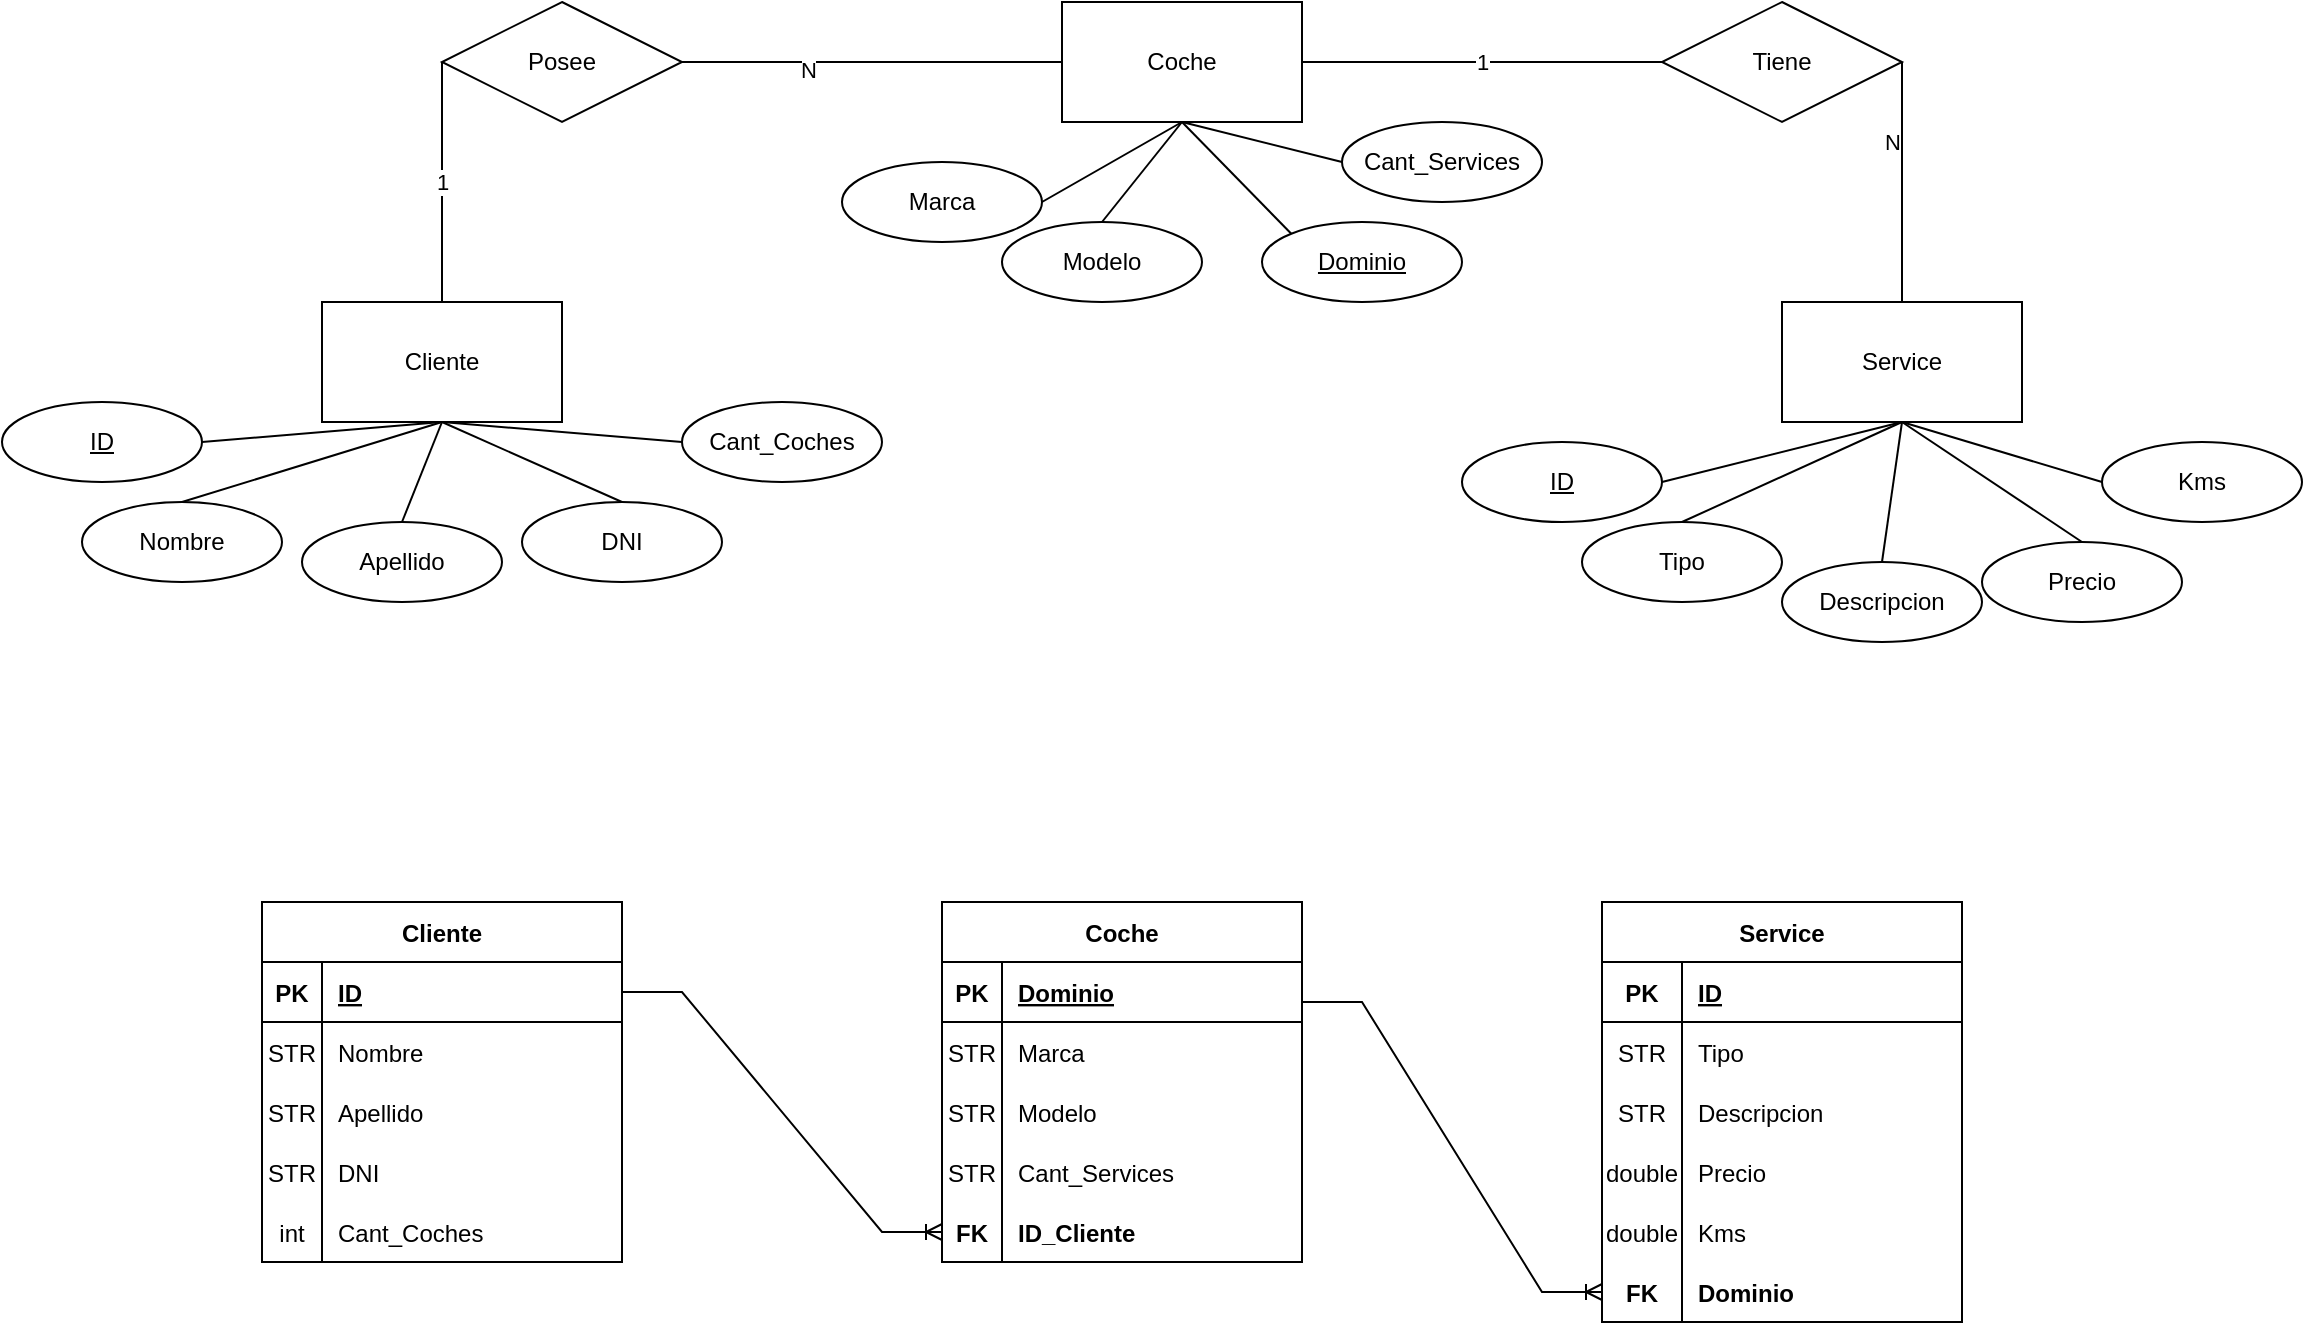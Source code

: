 <mxfile version="20.6.0" type="device"><diagram id="-aCa-4T68XS9ORPdDxDq" name="Page-1"><mxGraphModel dx="1310" dy="910" grid="1" gridSize="10" guides="1" tooltips="1" connect="1" arrows="1" fold="1" page="1" pageScale="1" pageWidth="850" pageHeight="1100" math="0" shadow="0"><root><mxCell id="0"/><mxCell id="1" parent="0"/><mxCell id="g1HrA_6jQgbpeSVKkK6t-1" value="Cliente" style="rounded=0;whiteSpace=wrap;html=1;" vertex="1" parent="1"><mxGeometry x="210" y="440" width="120" height="60" as="geometry"/></mxCell><mxCell id="g1HrA_6jQgbpeSVKkK6t-2" value="Nombre" style="ellipse;whiteSpace=wrap;html=1;align=center;" vertex="1" parent="1"><mxGeometry x="90" y="540" width="100" height="40" as="geometry"/></mxCell><mxCell id="g1HrA_6jQgbpeSVKkK6t-5" value="Apellido" style="ellipse;whiteSpace=wrap;html=1;align=center;" vertex="1" parent="1"><mxGeometry x="200" y="550" width="100" height="40" as="geometry"/></mxCell><mxCell id="g1HrA_6jQgbpeSVKkK6t-6" value="DNI" style="ellipse;whiteSpace=wrap;html=1;align=center;" vertex="1" parent="1"><mxGeometry x="310" y="540" width="100" height="40" as="geometry"/></mxCell><mxCell id="g1HrA_6jQgbpeSVKkK6t-9" value="" style="endArrow=none;html=1;rounded=0;entryX=0.5;entryY=1;entryDx=0;entryDy=0;exitX=0.5;exitY=0;exitDx=0;exitDy=0;" edge="1" parent="1" source="g1HrA_6jQgbpeSVKkK6t-2" target="g1HrA_6jQgbpeSVKkK6t-1"><mxGeometry relative="1" as="geometry"><mxPoint x="180" y="520" as="sourcePoint"/><mxPoint x="340" y="520" as="targetPoint"/></mxGeometry></mxCell><mxCell id="g1HrA_6jQgbpeSVKkK6t-10" value="" style="endArrow=none;html=1;rounded=0;exitX=0.5;exitY=1;exitDx=0;exitDy=0;entryX=0.5;entryY=0;entryDx=0;entryDy=0;" edge="1" parent="1" source="g1HrA_6jQgbpeSVKkK6t-1" target="g1HrA_6jQgbpeSVKkK6t-5"><mxGeometry relative="1" as="geometry"><mxPoint x="270" y="620" as="sourcePoint"/><mxPoint x="430" y="620" as="targetPoint"/></mxGeometry></mxCell><mxCell id="g1HrA_6jQgbpeSVKkK6t-12" value="" style="endArrow=none;html=1;rounded=0;exitX=0.5;exitY=1;exitDx=0;exitDy=0;entryX=0.5;entryY=0;entryDx=0;entryDy=0;entryPerimeter=0;" edge="1" parent="1" source="g1HrA_6jQgbpeSVKkK6t-1" target="g1HrA_6jQgbpeSVKkK6t-6"><mxGeometry relative="1" as="geometry"><mxPoint x="330" y="580" as="sourcePoint"/><mxPoint x="490" y="580" as="targetPoint"/></mxGeometry></mxCell><mxCell id="g1HrA_6jQgbpeSVKkK6t-13" value="Cant_Coches" style="ellipse;whiteSpace=wrap;html=1;align=center;" vertex="1" parent="1"><mxGeometry x="390" y="490" width="100" height="40" as="geometry"/></mxCell><mxCell id="g1HrA_6jQgbpeSVKkK6t-15" value="" style="endArrow=none;html=1;rounded=0;exitX=0.5;exitY=1;exitDx=0;exitDy=0;entryX=0;entryY=0.5;entryDx=0;entryDy=0;" edge="1" parent="1" source="g1HrA_6jQgbpeSVKkK6t-1" target="g1HrA_6jQgbpeSVKkK6t-13"><mxGeometry relative="1" as="geometry"><mxPoint x="280" y="510" as="sourcePoint"/><mxPoint x="370" y="550" as="targetPoint"/></mxGeometry></mxCell><mxCell id="g1HrA_6jQgbpeSVKkK6t-18" value="Coche" style="rounded=0;whiteSpace=wrap;html=1;" vertex="1" parent="1"><mxGeometry x="580" y="290" width="120" height="60" as="geometry"/></mxCell><mxCell id="g1HrA_6jQgbpeSVKkK6t-19" value="Marca" style="ellipse;whiteSpace=wrap;html=1;align=center;" vertex="1" parent="1"><mxGeometry x="470" y="370" width="100" height="40" as="geometry"/></mxCell><mxCell id="g1HrA_6jQgbpeSVKkK6t-20" value="Modelo" style="ellipse;whiteSpace=wrap;html=1;align=center;" vertex="1" parent="1"><mxGeometry x="550" y="400" width="100" height="40" as="geometry"/></mxCell><mxCell id="g1HrA_6jQgbpeSVKkK6t-21" value="&lt;u&gt;Dominio&lt;/u&gt;" style="ellipse;whiteSpace=wrap;html=1;align=center;" vertex="1" parent="1"><mxGeometry x="680" y="400" width="100" height="40" as="geometry"/></mxCell><mxCell id="g1HrA_6jQgbpeSVKkK6t-22" value="&lt;u&gt;ID&lt;/u&gt;" style="ellipse;whiteSpace=wrap;html=1;align=center;" vertex="1" parent="1"><mxGeometry x="50" y="490" width="100" height="40" as="geometry"/></mxCell><mxCell id="g1HrA_6jQgbpeSVKkK6t-23" value="" style="endArrow=none;html=1;rounded=0;exitX=1;exitY=0.5;exitDx=0;exitDy=0;entryX=0.5;entryY=1;entryDx=0;entryDy=0;" edge="1" parent="1" source="g1HrA_6jQgbpeSVKkK6t-22" target="g1HrA_6jQgbpeSVKkK6t-1"><mxGeometry relative="1" as="geometry"><mxPoint x="140" y="400" as="sourcePoint"/><mxPoint x="300" y="400" as="targetPoint"/></mxGeometry></mxCell><mxCell id="g1HrA_6jQgbpeSVKkK6t-25" value="" style="endArrow=none;html=1;rounded=0;entryX=0.5;entryY=1;entryDx=0;entryDy=0;exitX=0.5;exitY=0;exitDx=0;exitDy=0;" edge="1" parent="1" source="g1HrA_6jQgbpeSVKkK6t-20" target="g1HrA_6jQgbpeSVKkK6t-18"><mxGeometry relative="1" as="geometry"><mxPoint x="520" y="530" as="sourcePoint"/><mxPoint x="680" y="530" as="targetPoint"/></mxGeometry></mxCell><mxCell id="g1HrA_6jQgbpeSVKkK6t-26" value="" style="endArrow=none;html=1;rounded=0;entryX=0.5;entryY=1;entryDx=0;entryDy=0;exitX=0;exitY=0;exitDx=0;exitDy=0;" edge="1" parent="1" source="g1HrA_6jQgbpeSVKkK6t-21" target="g1HrA_6jQgbpeSVKkK6t-18"><mxGeometry relative="1" as="geometry"><mxPoint x="650" y="410.0" as="sourcePoint"/><mxPoint x="650" y="360.0" as="targetPoint"/></mxGeometry></mxCell><mxCell id="g1HrA_6jQgbpeSVKkK6t-27" value="" style="endArrow=none;html=1;rounded=0;entryX=0.5;entryY=1;entryDx=0;entryDy=0;exitX=1;exitY=0.5;exitDx=0;exitDy=0;" edge="1" parent="1" source="g1HrA_6jQgbpeSVKkK6t-19" target="g1HrA_6jQgbpeSVKkK6t-18"><mxGeometry relative="1" as="geometry"><mxPoint x="660" y="420.0" as="sourcePoint"/><mxPoint x="660" y="370.0" as="targetPoint"/></mxGeometry></mxCell><mxCell id="g1HrA_6jQgbpeSVKkK6t-29" value="Cant_Services" style="ellipse;whiteSpace=wrap;html=1;align=center;" vertex="1" parent="1"><mxGeometry x="720" y="350" width="100" height="40" as="geometry"/></mxCell><mxCell id="g1HrA_6jQgbpeSVKkK6t-30" value="" style="endArrow=none;html=1;rounded=0;entryX=0.5;entryY=1;entryDx=0;entryDy=0;exitX=0;exitY=0.5;exitDx=0;exitDy=0;" edge="1" parent="1" source="g1HrA_6jQgbpeSVKkK6t-29" target="g1HrA_6jQgbpeSVKkK6t-18"><mxGeometry relative="1" as="geometry"><mxPoint x="690" y="430.0" as="sourcePoint"/><mxPoint x="650" y="360.0" as="targetPoint"/></mxGeometry></mxCell><mxCell id="g1HrA_6jQgbpeSVKkK6t-31" value="Posee" style="shape=rhombus;perimeter=rhombusPerimeter;whiteSpace=wrap;html=1;align=center;" vertex="1" parent="1"><mxGeometry x="270" y="290" width="120" height="60" as="geometry"/></mxCell><mxCell id="g1HrA_6jQgbpeSVKkK6t-32" value="1" style="endArrow=none;html=1;rounded=0;entryX=0;entryY=0.5;entryDx=0;entryDy=0;exitX=0.5;exitY=0;exitDx=0;exitDy=0;" edge="1" parent="1" source="g1HrA_6jQgbpeSVKkK6t-1" target="g1HrA_6jQgbpeSVKkK6t-31"><mxGeometry relative="1" as="geometry"><mxPoint x="130" y="370" as="sourcePoint"/><mxPoint x="290" y="370" as="targetPoint"/></mxGeometry></mxCell><mxCell id="g1HrA_6jQgbpeSVKkK6t-33" value="" style="endArrow=none;html=1;rounded=0;entryX=0;entryY=0.5;entryDx=0;entryDy=0;exitX=1;exitY=0.5;exitDx=0;exitDy=0;" edge="1" parent="1" source="g1HrA_6jQgbpeSVKkK6t-31" target="g1HrA_6jQgbpeSVKkK6t-18"><mxGeometry relative="1" as="geometry"><mxPoint x="410" y="320" as="sourcePoint"/><mxPoint x="570" y="320" as="targetPoint"/></mxGeometry></mxCell><mxCell id="g1HrA_6jQgbpeSVKkK6t-83" value="N" style="edgeLabel;html=1;align=center;verticalAlign=middle;resizable=0;points=[];" vertex="1" connectable="0" parent="g1HrA_6jQgbpeSVKkK6t-33"><mxGeometry x="-0.334" y="-4" relative="1" as="geometry"><mxPoint x="-1" as="offset"/></mxGeometry></mxCell><mxCell id="g1HrA_6jQgbpeSVKkK6t-34" value="Cliente" style="shape=table;startSize=30;container=1;collapsible=1;childLayout=tableLayout;fixedRows=1;rowLines=0;fontStyle=1;align=center;resizeLast=1;" vertex="1" parent="1"><mxGeometry x="180" y="740" width="180" height="180" as="geometry"/></mxCell><mxCell id="g1HrA_6jQgbpeSVKkK6t-35" value="" style="shape=tableRow;horizontal=0;startSize=0;swimlaneHead=0;swimlaneBody=0;fillColor=none;collapsible=0;dropTarget=0;points=[[0,0.5],[1,0.5]];portConstraint=eastwest;top=0;left=0;right=0;bottom=1;" vertex="1" parent="g1HrA_6jQgbpeSVKkK6t-34"><mxGeometry y="30" width="180" height="30" as="geometry"/></mxCell><mxCell id="g1HrA_6jQgbpeSVKkK6t-36" value="PK" style="shape=partialRectangle;connectable=0;fillColor=none;top=0;left=0;bottom=0;right=0;fontStyle=1;overflow=hidden;" vertex="1" parent="g1HrA_6jQgbpeSVKkK6t-35"><mxGeometry width="30" height="30" as="geometry"><mxRectangle width="30" height="30" as="alternateBounds"/></mxGeometry></mxCell><mxCell id="g1HrA_6jQgbpeSVKkK6t-37" value="ID" style="shape=partialRectangle;connectable=0;fillColor=none;top=0;left=0;bottom=0;right=0;align=left;spacingLeft=6;fontStyle=5;overflow=hidden;" vertex="1" parent="g1HrA_6jQgbpeSVKkK6t-35"><mxGeometry x="30" width="150" height="30" as="geometry"><mxRectangle width="150" height="30" as="alternateBounds"/></mxGeometry></mxCell><mxCell id="g1HrA_6jQgbpeSVKkK6t-38" value="" style="shape=tableRow;horizontal=0;startSize=0;swimlaneHead=0;swimlaneBody=0;fillColor=none;collapsible=0;dropTarget=0;points=[[0,0.5],[1,0.5]];portConstraint=eastwest;top=0;left=0;right=0;bottom=0;" vertex="1" parent="g1HrA_6jQgbpeSVKkK6t-34"><mxGeometry y="60" width="180" height="30" as="geometry"/></mxCell><mxCell id="g1HrA_6jQgbpeSVKkK6t-39" value="STR" style="shape=partialRectangle;connectable=0;fillColor=none;top=0;left=0;bottom=0;right=0;editable=1;overflow=hidden;" vertex="1" parent="g1HrA_6jQgbpeSVKkK6t-38"><mxGeometry width="30" height="30" as="geometry"><mxRectangle width="30" height="30" as="alternateBounds"/></mxGeometry></mxCell><mxCell id="g1HrA_6jQgbpeSVKkK6t-40" value="Nombre" style="shape=partialRectangle;connectable=0;fillColor=none;top=0;left=0;bottom=0;right=0;align=left;spacingLeft=6;overflow=hidden;" vertex="1" parent="g1HrA_6jQgbpeSVKkK6t-38"><mxGeometry x="30" width="150" height="30" as="geometry"><mxRectangle width="150" height="30" as="alternateBounds"/></mxGeometry></mxCell><mxCell id="g1HrA_6jQgbpeSVKkK6t-41" value="" style="shape=tableRow;horizontal=0;startSize=0;swimlaneHead=0;swimlaneBody=0;fillColor=none;collapsible=0;dropTarget=0;points=[[0,0.5],[1,0.5]];portConstraint=eastwest;top=0;left=0;right=0;bottom=0;" vertex="1" parent="g1HrA_6jQgbpeSVKkK6t-34"><mxGeometry y="90" width="180" height="30" as="geometry"/></mxCell><mxCell id="g1HrA_6jQgbpeSVKkK6t-42" value="STR" style="shape=partialRectangle;connectable=0;fillColor=none;top=0;left=0;bottom=0;right=0;editable=1;overflow=hidden;" vertex="1" parent="g1HrA_6jQgbpeSVKkK6t-41"><mxGeometry width="30" height="30" as="geometry"><mxRectangle width="30" height="30" as="alternateBounds"/></mxGeometry></mxCell><mxCell id="g1HrA_6jQgbpeSVKkK6t-43" value="Apellido" style="shape=partialRectangle;connectable=0;fillColor=none;top=0;left=0;bottom=0;right=0;align=left;spacingLeft=6;overflow=hidden;" vertex="1" parent="g1HrA_6jQgbpeSVKkK6t-41"><mxGeometry x="30" width="150" height="30" as="geometry"><mxRectangle width="150" height="30" as="alternateBounds"/></mxGeometry></mxCell><mxCell id="g1HrA_6jQgbpeSVKkK6t-44" value="" style="shape=tableRow;horizontal=0;startSize=0;swimlaneHead=0;swimlaneBody=0;fillColor=none;collapsible=0;dropTarget=0;points=[[0,0.5],[1,0.5]];portConstraint=eastwest;top=0;left=0;right=0;bottom=0;" vertex="1" parent="g1HrA_6jQgbpeSVKkK6t-34"><mxGeometry y="120" width="180" height="30" as="geometry"/></mxCell><mxCell id="g1HrA_6jQgbpeSVKkK6t-45" value="STR" style="shape=partialRectangle;connectable=0;fillColor=none;top=0;left=0;bottom=0;right=0;editable=1;overflow=hidden;" vertex="1" parent="g1HrA_6jQgbpeSVKkK6t-44"><mxGeometry width="30" height="30" as="geometry"><mxRectangle width="30" height="30" as="alternateBounds"/></mxGeometry></mxCell><mxCell id="g1HrA_6jQgbpeSVKkK6t-46" value="DNI" style="shape=partialRectangle;connectable=0;fillColor=none;top=0;left=0;bottom=0;right=0;align=left;spacingLeft=6;overflow=hidden;" vertex="1" parent="g1HrA_6jQgbpeSVKkK6t-44"><mxGeometry x="30" width="150" height="30" as="geometry"><mxRectangle width="150" height="30" as="alternateBounds"/></mxGeometry></mxCell><mxCell id="g1HrA_6jQgbpeSVKkK6t-60" value="" style="shape=tableRow;horizontal=0;startSize=0;swimlaneHead=0;swimlaneBody=0;fillColor=none;collapsible=0;dropTarget=0;points=[[0,0.5],[1,0.5]];portConstraint=eastwest;top=0;left=0;right=0;bottom=0;" vertex="1" parent="g1HrA_6jQgbpeSVKkK6t-34"><mxGeometry y="150" width="180" height="30" as="geometry"/></mxCell><mxCell id="g1HrA_6jQgbpeSVKkK6t-61" value="int" style="shape=partialRectangle;connectable=0;fillColor=none;top=0;left=0;bottom=0;right=0;editable=1;overflow=hidden;" vertex="1" parent="g1HrA_6jQgbpeSVKkK6t-60"><mxGeometry width="30" height="30" as="geometry"><mxRectangle width="30" height="30" as="alternateBounds"/></mxGeometry></mxCell><mxCell id="g1HrA_6jQgbpeSVKkK6t-62" value="Cant_Coches" style="shape=partialRectangle;connectable=0;fillColor=none;top=0;left=0;bottom=0;right=0;align=left;spacingLeft=6;overflow=hidden;" vertex="1" parent="g1HrA_6jQgbpeSVKkK6t-60"><mxGeometry x="30" width="150" height="30" as="geometry"><mxRectangle width="150" height="30" as="alternateBounds"/></mxGeometry></mxCell><mxCell id="g1HrA_6jQgbpeSVKkK6t-63" value="Coche" style="shape=table;startSize=30;container=1;collapsible=1;childLayout=tableLayout;fixedRows=1;rowLines=0;fontStyle=1;align=center;resizeLast=1;" vertex="1" parent="1"><mxGeometry x="520" y="740" width="180" height="180" as="geometry"/></mxCell><mxCell id="g1HrA_6jQgbpeSVKkK6t-64" value="" style="shape=tableRow;horizontal=0;startSize=0;swimlaneHead=0;swimlaneBody=0;fillColor=none;collapsible=0;dropTarget=0;points=[[0,0.5],[1,0.5]];portConstraint=eastwest;top=0;left=0;right=0;bottom=1;" vertex="1" parent="g1HrA_6jQgbpeSVKkK6t-63"><mxGeometry y="30" width="180" height="30" as="geometry"/></mxCell><mxCell id="g1HrA_6jQgbpeSVKkK6t-65" value="PK" style="shape=partialRectangle;connectable=0;fillColor=none;top=0;left=0;bottom=0;right=0;fontStyle=1;overflow=hidden;" vertex="1" parent="g1HrA_6jQgbpeSVKkK6t-64"><mxGeometry width="30" height="30" as="geometry"><mxRectangle width="30" height="30" as="alternateBounds"/></mxGeometry></mxCell><mxCell id="g1HrA_6jQgbpeSVKkK6t-66" value="Dominio" style="shape=partialRectangle;connectable=0;fillColor=none;top=0;left=0;bottom=0;right=0;align=left;spacingLeft=6;fontStyle=5;overflow=hidden;" vertex="1" parent="g1HrA_6jQgbpeSVKkK6t-64"><mxGeometry x="30" width="150" height="30" as="geometry"><mxRectangle width="150" height="30" as="alternateBounds"/></mxGeometry></mxCell><mxCell id="g1HrA_6jQgbpeSVKkK6t-67" value="" style="shape=tableRow;horizontal=0;startSize=0;swimlaneHead=0;swimlaneBody=0;fillColor=none;collapsible=0;dropTarget=0;points=[[0,0.5],[1,0.5]];portConstraint=eastwest;top=0;left=0;right=0;bottom=0;" vertex="1" parent="g1HrA_6jQgbpeSVKkK6t-63"><mxGeometry y="60" width="180" height="30" as="geometry"/></mxCell><mxCell id="g1HrA_6jQgbpeSVKkK6t-68" value="STR" style="shape=partialRectangle;connectable=0;fillColor=none;top=0;left=0;bottom=0;right=0;editable=1;overflow=hidden;" vertex="1" parent="g1HrA_6jQgbpeSVKkK6t-67"><mxGeometry width="30" height="30" as="geometry"><mxRectangle width="30" height="30" as="alternateBounds"/></mxGeometry></mxCell><mxCell id="g1HrA_6jQgbpeSVKkK6t-69" value="Marca" style="shape=partialRectangle;connectable=0;fillColor=none;top=0;left=0;bottom=0;right=0;align=left;spacingLeft=6;overflow=hidden;" vertex="1" parent="g1HrA_6jQgbpeSVKkK6t-67"><mxGeometry x="30" width="150" height="30" as="geometry"><mxRectangle width="150" height="30" as="alternateBounds"/></mxGeometry></mxCell><mxCell id="g1HrA_6jQgbpeSVKkK6t-70" value="" style="shape=tableRow;horizontal=0;startSize=0;swimlaneHead=0;swimlaneBody=0;fillColor=none;collapsible=0;dropTarget=0;points=[[0,0.5],[1,0.5]];portConstraint=eastwest;top=0;left=0;right=0;bottom=0;" vertex="1" parent="g1HrA_6jQgbpeSVKkK6t-63"><mxGeometry y="90" width="180" height="30" as="geometry"/></mxCell><mxCell id="g1HrA_6jQgbpeSVKkK6t-71" value="STR" style="shape=partialRectangle;connectable=0;fillColor=none;top=0;left=0;bottom=0;right=0;editable=1;overflow=hidden;" vertex="1" parent="g1HrA_6jQgbpeSVKkK6t-70"><mxGeometry width="30" height="30" as="geometry"><mxRectangle width="30" height="30" as="alternateBounds"/></mxGeometry></mxCell><mxCell id="g1HrA_6jQgbpeSVKkK6t-72" value="Modelo" style="shape=partialRectangle;connectable=0;fillColor=none;top=0;left=0;bottom=0;right=0;align=left;spacingLeft=6;overflow=hidden;" vertex="1" parent="g1HrA_6jQgbpeSVKkK6t-70"><mxGeometry x="30" width="150" height="30" as="geometry"><mxRectangle width="150" height="30" as="alternateBounds"/></mxGeometry></mxCell><mxCell id="g1HrA_6jQgbpeSVKkK6t-73" value="" style="shape=tableRow;horizontal=0;startSize=0;swimlaneHead=0;swimlaneBody=0;fillColor=none;collapsible=0;dropTarget=0;points=[[0,0.5],[1,0.5]];portConstraint=eastwest;top=0;left=0;right=0;bottom=0;" vertex="1" parent="g1HrA_6jQgbpeSVKkK6t-63"><mxGeometry y="120" width="180" height="30" as="geometry"/></mxCell><mxCell id="g1HrA_6jQgbpeSVKkK6t-74" value="STR" style="shape=partialRectangle;connectable=0;fillColor=none;top=0;left=0;bottom=0;right=0;editable=1;overflow=hidden;" vertex="1" parent="g1HrA_6jQgbpeSVKkK6t-73"><mxGeometry width="30" height="30" as="geometry"><mxRectangle width="30" height="30" as="alternateBounds"/></mxGeometry></mxCell><mxCell id="g1HrA_6jQgbpeSVKkK6t-75" value="Cant_Services" style="shape=partialRectangle;connectable=0;fillColor=none;top=0;left=0;bottom=0;right=0;align=left;spacingLeft=6;overflow=hidden;" vertex="1" parent="g1HrA_6jQgbpeSVKkK6t-73"><mxGeometry x="30" width="150" height="30" as="geometry"><mxRectangle width="150" height="30" as="alternateBounds"/></mxGeometry></mxCell><mxCell id="g1HrA_6jQgbpeSVKkK6t-79" value="" style="shape=tableRow;horizontal=0;startSize=0;swimlaneHead=0;swimlaneBody=0;fillColor=none;collapsible=0;dropTarget=0;points=[[0,0.5],[1,0.5]];portConstraint=eastwest;top=0;left=0;right=0;bottom=0;" vertex="1" parent="g1HrA_6jQgbpeSVKkK6t-63"><mxGeometry y="150" width="180" height="30" as="geometry"/></mxCell><mxCell id="g1HrA_6jQgbpeSVKkK6t-80" value="FK" style="shape=partialRectangle;connectable=0;fillColor=none;top=0;left=0;bottom=0;right=0;editable=1;overflow=hidden;fontStyle=1" vertex="1" parent="g1HrA_6jQgbpeSVKkK6t-79"><mxGeometry width="30" height="30" as="geometry"><mxRectangle width="30" height="30" as="alternateBounds"/></mxGeometry></mxCell><mxCell id="g1HrA_6jQgbpeSVKkK6t-81" value="ID_Cliente" style="shape=partialRectangle;connectable=0;fillColor=none;top=0;left=0;bottom=0;right=0;align=left;spacingLeft=6;overflow=hidden;fontStyle=1" vertex="1" parent="g1HrA_6jQgbpeSVKkK6t-79"><mxGeometry x="30" width="150" height="30" as="geometry"><mxRectangle width="150" height="30" as="alternateBounds"/></mxGeometry></mxCell><mxCell id="g1HrA_6jQgbpeSVKkK6t-82" value="" style="edgeStyle=entityRelationEdgeStyle;fontSize=12;html=1;endArrow=ERoneToMany;rounded=0;entryX=0;entryY=0.5;entryDx=0;entryDy=0;exitX=1;exitY=0.5;exitDx=0;exitDy=0;" edge="1" parent="1" source="g1HrA_6jQgbpeSVKkK6t-35" target="g1HrA_6jQgbpeSVKkK6t-79"><mxGeometry width="100" height="100" relative="1" as="geometry"><mxPoint x="390" y="760" as="sourcePoint"/><mxPoint x="490" y="660" as="targetPoint"/></mxGeometry></mxCell><mxCell id="g1HrA_6jQgbpeSVKkK6t-84" value="Service" style="rounded=0;whiteSpace=wrap;html=1;" vertex="1" parent="1"><mxGeometry x="940" y="440" width="120" height="60" as="geometry"/></mxCell><mxCell id="g1HrA_6jQgbpeSVKkK6t-85" value="Tiene" style="shape=rhombus;perimeter=rhombusPerimeter;whiteSpace=wrap;html=1;align=center;" vertex="1" parent="1"><mxGeometry x="880" y="290" width="120" height="60" as="geometry"/></mxCell><mxCell id="g1HrA_6jQgbpeSVKkK6t-86" value="" style="endArrow=none;html=1;rounded=0;entryX=0.5;entryY=0;entryDx=0;entryDy=0;exitX=1;exitY=0.5;exitDx=0;exitDy=0;" edge="1" parent="1" source="g1HrA_6jQgbpeSVKkK6t-85" target="g1HrA_6jQgbpeSVKkK6t-84"><mxGeometry relative="1" as="geometry"><mxPoint x="400" y="330.0" as="sourcePoint"/><mxPoint x="590" y="330.0" as="targetPoint"/></mxGeometry></mxCell><mxCell id="g1HrA_6jQgbpeSVKkK6t-87" value="N" style="edgeLabel;html=1;align=center;verticalAlign=middle;resizable=0;points=[];" vertex="1" connectable="0" parent="g1HrA_6jQgbpeSVKkK6t-86"><mxGeometry x="-0.334" y="-4" relative="1" as="geometry"><mxPoint x="-1" as="offset"/></mxGeometry></mxCell><mxCell id="g1HrA_6jQgbpeSVKkK6t-88" value="1" style="endArrow=none;html=1;rounded=0;entryX=1;entryY=0.5;entryDx=0;entryDy=0;exitX=0;exitY=0.5;exitDx=0;exitDy=0;" edge="1" parent="1" source="g1HrA_6jQgbpeSVKkK6t-85" target="g1HrA_6jQgbpeSVKkK6t-18"><mxGeometry relative="1" as="geometry"><mxPoint x="280" y="450" as="sourcePoint"/><mxPoint x="280" y="330.0" as="targetPoint"/></mxGeometry></mxCell><mxCell id="g1HrA_6jQgbpeSVKkK6t-89" value="Tipo" style="ellipse;whiteSpace=wrap;html=1;align=center;" vertex="1" parent="1"><mxGeometry x="840" y="550" width="100" height="40" as="geometry"/></mxCell><mxCell id="g1HrA_6jQgbpeSVKkK6t-90" value="Descripcion" style="ellipse;whiteSpace=wrap;html=1;align=center;" vertex="1" parent="1"><mxGeometry x="940" y="570" width="100" height="40" as="geometry"/></mxCell><mxCell id="g1HrA_6jQgbpeSVKkK6t-91" value="Precio" style="ellipse;whiteSpace=wrap;html=1;align=center;" vertex="1" parent="1"><mxGeometry x="1040" y="560" width="100" height="40" as="geometry"/></mxCell><mxCell id="g1HrA_6jQgbpeSVKkK6t-92" value="" style="endArrow=none;html=1;rounded=0;entryX=0.5;entryY=1;entryDx=0;entryDy=0;exitX=0.5;exitY=0;exitDx=0;exitDy=0;" edge="1" parent="1" source="g1HrA_6jQgbpeSVKkK6t-89" target="g1HrA_6jQgbpeSVKkK6t-84"><mxGeometry relative="1" as="geometry"><mxPoint x="800" y="600" as="sourcePoint"/><mxPoint x="960" y="600" as="targetPoint"/></mxGeometry></mxCell><mxCell id="g1HrA_6jQgbpeSVKkK6t-93" value="" style="endArrow=none;html=1;rounded=0;entryX=0.5;entryY=1;entryDx=0;entryDy=0;exitX=0.5;exitY=0;exitDx=0;exitDy=0;" edge="1" parent="1" source="g1HrA_6jQgbpeSVKkK6t-90" target="g1HrA_6jQgbpeSVKkK6t-84"><mxGeometry relative="1" as="geometry"><mxPoint x="900" y="540" as="sourcePoint"/><mxPoint x="1010" y="510" as="targetPoint"/></mxGeometry></mxCell><mxCell id="g1HrA_6jQgbpeSVKkK6t-94" value="Kms" style="ellipse;whiteSpace=wrap;html=1;align=center;" vertex="1" parent="1"><mxGeometry x="1100" y="510" width="100" height="40" as="geometry"/></mxCell><mxCell id="g1HrA_6jQgbpeSVKkK6t-95" value="" style="endArrow=none;html=1;rounded=0;entryX=0.5;entryY=1;entryDx=0;entryDy=0;exitX=0.5;exitY=0;exitDx=0;exitDy=0;" edge="1" parent="1" source="g1HrA_6jQgbpeSVKkK6t-91" target="g1HrA_6jQgbpeSVKkK6t-84"><mxGeometry relative="1" as="geometry"><mxPoint x="980" y="570" as="sourcePoint"/><mxPoint x="1010" y="510" as="targetPoint"/></mxGeometry></mxCell><mxCell id="g1HrA_6jQgbpeSVKkK6t-96" value="" style="endArrow=none;html=1;rounded=0;entryX=0.5;entryY=1;entryDx=0;entryDy=0;exitX=0;exitY=0.5;exitDx=0;exitDy=0;" edge="1" parent="1" source="g1HrA_6jQgbpeSVKkK6t-94" target="g1HrA_6jQgbpeSVKkK6t-84"><mxGeometry relative="1" as="geometry"><mxPoint x="990" y="580" as="sourcePoint"/><mxPoint x="1020" y="520" as="targetPoint"/></mxGeometry></mxCell><mxCell id="g1HrA_6jQgbpeSVKkK6t-97" value="Service" style="shape=table;startSize=30;container=1;collapsible=1;childLayout=tableLayout;fixedRows=1;rowLines=0;fontStyle=1;align=center;resizeLast=1;" vertex="1" parent="1"><mxGeometry x="850" y="740" width="180" height="210" as="geometry"/></mxCell><mxCell id="g1HrA_6jQgbpeSVKkK6t-98" value="" style="shape=tableRow;horizontal=0;startSize=0;swimlaneHead=0;swimlaneBody=0;fillColor=none;collapsible=0;dropTarget=0;points=[[0,0.5],[1,0.5]];portConstraint=eastwest;top=0;left=0;right=0;bottom=1;" vertex="1" parent="g1HrA_6jQgbpeSVKkK6t-97"><mxGeometry y="30" width="180" height="30" as="geometry"/></mxCell><mxCell id="g1HrA_6jQgbpeSVKkK6t-99" value="PK" style="shape=partialRectangle;connectable=0;fillColor=none;top=0;left=0;bottom=0;right=0;fontStyle=1;overflow=hidden;" vertex="1" parent="g1HrA_6jQgbpeSVKkK6t-98"><mxGeometry width="40" height="30" as="geometry"><mxRectangle width="40" height="30" as="alternateBounds"/></mxGeometry></mxCell><mxCell id="g1HrA_6jQgbpeSVKkK6t-100" value="ID" style="shape=partialRectangle;connectable=0;fillColor=none;top=0;left=0;bottom=0;right=0;align=left;spacingLeft=6;fontStyle=5;overflow=hidden;" vertex="1" parent="g1HrA_6jQgbpeSVKkK6t-98"><mxGeometry x="40" width="140" height="30" as="geometry"><mxRectangle width="140" height="30" as="alternateBounds"/></mxGeometry></mxCell><mxCell id="g1HrA_6jQgbpeSVKkK6t-101" value="" style="shape=tableRow;horizontal=0;startSize=0;swimlaneHead=0;swimlaneBody=0;fillColor=none;collapsible=0;dropTarget=0;points=[[0,0.5],[1,0.5]];portConstraint=eastwest;top=0;left=0;right=0;bottom=0;" vertex="1" parent="g1HrA_6jQgbpeSVKkK6t-97"><mxGeometry y="60" width="180" height="30" as="geometry"/></mxCell><mxCell id="g1HrA_6jQgbpeSVKkK6t-102" value="STR" style="shape=partialRectangle;connectable=0;fillColor=none;top=0;left=0;bottom=0;right=0;editable=1;overflow=hidden;" vertex="1" parent="g1HrA_6jQgbpeSVKkK6t-101"><mxGeometry width="40" height="30" as="geometry"><mxRectangle width="40" height="30" as="alternateBounds"/></mxGeometry></mxCell><mxCell id="g1HrA_6jQgbpeSVKkK6t-103" value="Tipo" style="shape=partialRectangle;connectable=0;fillColor=none;top=0;left=0;bottom=0;right=0;align=left;spacingLeft=6;overflow=hidden;" vertex="1" parent="g1HrA_6jQgbpeSVKkK6t-101"><mxGeometry x="40" width="140" height="30" as="geometry"><mxRectangle width="140" height="30" as="alternateBounds"/></mxGeometry></mxCell><mxCell id="g1HrA_6jQgbpeSVKkK6t-104" value="" style="shape=tableRow;horizontal=0;startSize=0;swimlaneHead=0;swimlaneBody=0;fillColor=none;collapsible=0;dropTarget=0;points=[[0,0.5],[1,0.5]];portConstraint=eastwest;top=0;left=0;right=0;bottom=0;" vertex="1" parent="g1HrA_6jQgbpeSVKkK6t-97"><mxGeometry y="90" width="180" height="30" as="geometry"/></mxCell><mxCell id="g1HrA_6jQgbpeSVKkK6t-105" value="STR" style="shape=partialRectangle;connectable=0;fillColor=none;top=0;left=0;bottom=0;right=0;editable=1;overflow=hidden;" vertex="1" parent="g1HrA_6jQgbpeSVKkK6t-104"><mxGeometry width="40" height="30" as="geometry"><mxRectangle width="40" height="30" as="alternateBounds"/></mxGeometry></mxCell><mxCell id="g1HrA_6jQgbpeSVKkK6t-106" value="Descripcion" style="shape=partialRectangle;connectable=0;fillColor=none;top=0;left=0;bottom=0;right=0;align=left;spacingLeft=6;overflow=hidden;" vertex="1" parent="g1HrA_6jQgbpeSVKkK6t-104"><mxGeometry x="40" width="140" height="30" as="geometry"><mxRectangle width="140" height="30" as="alternateBounds"/></mxGeometry></mxCell><mxCell id="g1HrA_6jQgbpeSVKkK6t-107" value="" style="shape=tableRow;horizontal=0;startSize=0;swimlaneHead=0;swimlaneBody=0;fillColor=none;collapsible=0;dropTarget=0;points=[[0,0.5],[1,0.5]];portConstraint=eastwest;top=0;left=0;right=0;bottom=0;" vertex="1" parent="g1HrA_6jQgbpeSVKkK6t-97"><mxGeometry y="120" width="180" height="30" as="geometry"/></mxCell><mxCell id="g1HrA_6jQgbpeSVKkK6t-108" value="double" style="shape=partialRectangle;connectable=0;fillColor=none;top=0;left=0;bottom=0;right=0;editable=1;overflow=hidden;" vertex="1" parent="g1HrA_6jQgbpeSVKkK6t-107"><mxGeometry width="40" height="30" as="geometry"><mxRectangle width="40" height="30" as="alternateBounds"/></mxGeometry></mxCell><mxCell id="g1HrA_6jQgbpeSVKkK6t-109" value="Precio" style="shape=partialRectangle;connectable=0;fillColor=none;top=0;left=0;bottom=0;right=0;align=left;spacingLeft=6;overflow=hidden;" vertex="1" parent="g1HrA_6jQgbpeSVKkK6t-107"><mxGeometry x="40" width="140" height="30" as="geometry"><mxRectangle width="140" height="30" as="alternateBounds"/></mxGeometry></mxCell><mxCell id="g1HrA_6jQgbpeSVKkK6t-110" value="" style="shape=tableRow;horizontal=0;startSize=0;swimlaneHead=0;swimlaneBody=0;fillColor=none;collapsible=0;dropTarget=0;points=[[0,0.5],[1,0.5]];portConstraint=eastwest;top=0;left=0;right=0;bottom=0;" vertex="1" parent="g1HrA_6jQgbpeSVKkK6t-97"><mxGeometry y="150" width="180" height="30" as="geometry"/></mxCell><mxCell id="g1HrA_6jQgbpeSVKkK6t-111" value="double" style="shape=partialRectangle;connectable=0;fillColor=none;top=0;left=0;bottom=0;right=0;editable=1;overflow=hidden;fontStyle=0" vertex="1" parent="g1HrA_6jQgbpeSVKkK6t-110"><mxGeometry width="40" height="30" as="geometry"><mxRectangle width="40" height="30" as="alternateBounds"/></mxGeometry></mxCell><mxCell id="g1HrA_6jQgbpeSVKkK6t-112" value="Kms" style="shape=partialRectangle;connectable=0;fillColor=none;top=0;left=0;bottom=0;right=0;align=left;spacingLeft=6;overflow=hidden;fontStyle=0" vertex="1" parent="g1HrA_6jQgbpeSVKkK6t-110"><mxGeometry x="40" width="140" height="30" as="geometry"><mxRectangle width="140" height="30" as="alternateBounds"/></mxGeometry></mxCell><mxCell id="g1HrA_6jQgbpeSVKkK6t-113" value="" style="shape=tableRow;horizontal=0;startSize=0;swimlaneHead=0;swimlaneBody=0;fillColor=none;collapsible=0;dropTarget=0;points=[[0,0.5],[1,0.5]];portConstraint=eastwest;top=0;left=0;right=0;bottom=0;" vertex="1" parent="g1HrA_6jQgbpeSVKkK6t-97"><mxGeometry y="180" width="180" height="30" as="geometry"/></mxCell><mxCell id="g1HrA_6jQgbpeSVKkK6t-114" value="FK" style="shape=partialRectangle;connectable=0;fillColor=none;top=0;left=0;bottom=0;right=0;editable=1;overflow=hidden;fontStyle=1" vertex="1" parent="g1HrA_6jQgbpeSVKkK6t-113"><mxGeometry width="40" height="30" as="geometry"><mxRectangle width="40" height="30" as="alternateBounds"/></mxGeometry></mxCell><mxCell id="g1HrA_6jQgbpeSVKkK6t-115" value="Dominio" style="shape=partialRectangle;connectable=0;fillColor=none;top=0;left=0;bottom=0;right=0;align=left;spacingLeft=6;overflow=hidden;fontStyle=1" vertex="1" parent="g1HrA_6jQgbpeSVKkK6t-113"><mxGeometry x="40" width="140" height="30" as="geometry"><mxRectangle width="140" height="30" as="alternateBounds"/></mxGeometry></mxCell><mxCell id="g1HrA_6jQgbpeSVKkK6t-117" value="" style="edgeStyle=entityRelationEdgeStyle;fontSize=12;html=1;endArrow=ERoneToMany;rounded=0;entryX=0;entryY=0.5;entryDx=0;entryDy=0;exitX=1;exitY=0.5;exitDx=0;exitDy=0;" edge="1" parent="1" target="g1HrA_6jQgbpeSVKkK6t-113"><mxGeometry width="100" height="100" relative="1" as="geometry"><mxPoint x="700" y="790" as="sourcePoint"/><mxPoint x="860" y="910" as="targetPoint"/></mxGeometry></mxCell><mxCell id="g1HrA_6jQgbpeSVKkK6t-118" value="&lt;u&gt;ID&lt;/u&gt;" style="ellipse;whiteSpace=wrap;html=1;align=center;" vertex="1" parent="1"><mxGeometry x="780" y="510" width="100" height="40" as="geometry"/></mxCell><mxCell id="g1HrA_6jQgbpeSVKkK6t-119" value="" style="endArrow=none;html=1;rounded=0;exitX=1;exitY=0.5;exitDx=0;exitDy=0;" edge="1" parent="1" source="g1HrA_6jQgbpeSVKkK6t-118"><mxGeometry relative="1" as="geometry"><mxPoint x="900" y="560" as="sourcePoint"/><mxPoint x="1000" y="500" as="targetPoint"/></mxGeometry></mxCell></root></mxGraphModel></diagram></mxfile>
